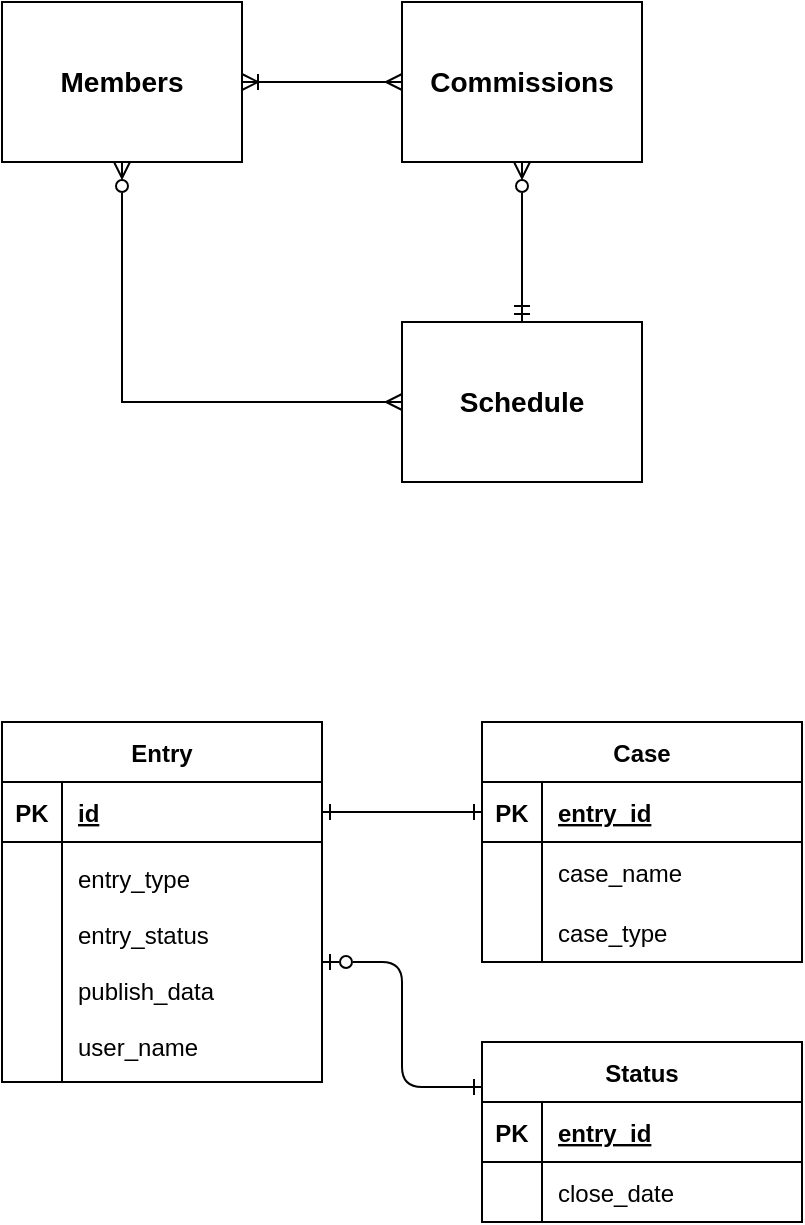 <mxfile version="21.6.8" type="github">
  <diagram id="R2lEEEUBdFMjLlhIrx00" name="Page-1">
    <mxGraphModel dx="1434" dy="701" grid="1" gridSize="10" guides="1" tooltips="1" connect="1" arrows="1" fold="1" page="1" pageScale="1" pageWidth="850" pageHeight="1100" math="0" shadow="0" extFonts="Permanent Marker^https://fonts.googleapis.com/css?family=Permanent+Marker">
      <root>
        <mxCell id="0" />
        <mxCell id="1" parent="0" />
        <mxCell id="VgA194DzSSAqWwqliwwQ-3" style="edgeStyle=orthogonalEdgeStyle;rounded=0;orthogonalLoop=1;jettySize=auto;html=1;entryX=0;entryY=0.5;entryDx=0;entryDy=0;startArrow=ERoneToMany;startFill=0;endArrow=ERmany;endFill=0;" edge="1" parent="1" source="iRE2MkJzw3hHKovkKY3E-27" target="VgA194DzSSAqWwqliwwQ-2">
          <mxGeometry relative="1" as="geometry" />
        </mxCell>
        <mxCell id="iRE2MkJzw3hHKovkKY3E-27" value="Members" style="rounded=0;whiteSpace=wrap;html=1;spacing=2;fontSize=14;fontStyle=1" parent="1" vertex="1">
          <mxGeometry x="200" y="80" width="120" height="80" as="geometry" />
        </mxCell>
        <mxCell id="7E9sQJQG1h89ynIiedTO-1" value="" style="edgeStyle=orthogonalEdgeStyle;endArrow=ERone;startArrow=ERzeroToOne;endFill=0;startFill=0;entryX=0;entryY=0.25;entryDx=0;entryDy=0;exitX=1;exitY=0.5;exitDx=0;exitDy=0;" parent="1" source="7E9sQJQG1h89ynIiedTO-23" target="7E9sQJQG1h89ynIiedTO-2" edge="1">
          <mxGeometry width="100" height="100" relative="1" as="geometry">
            <mxPoint x="360" y="540" as="sourcePoint" />
            <mxPoint x="440" y="940" as="targetPoint" />
          </mxGeometry>
        </mxCell>
        <mxCell id="7E9sQJQG1h89ynIiedTO-2" value="Status" style="shape=table;startSize=30;container=1;collapsible=1;childLayout=tableLayout;fixedRows=1;rowLines=0;fontStyle=1;align=center;resizeLast=1;" parent="1" vertex="1">
          <mxGeometry x="440" y="600" width="160" height="90" as="geometry" />
        </mxCell>
        <mxCell id="7E9sQJQG1h89ynIiedTO-3" value="" style="shape=partialRectangle;collapsible=0;dropTarget=0;pointerEvents=0;fillColor=none;points=[[0,0.5],[1,0.5]];portConstraint=eastwest;top=0;left=0;right=0;bottom=1;" parent="7E9sQJQG1h89ynIiedTO-2" vertex="1">
          <mxGeometry y="30" width="160" height="30" as="geometry" />
        </mxCell>
        <mxCell id="7E9sQJQG1h89ynIiedTO-4" value="PK" style="shape=partialRectangle;overflow=hidden;connectable=0;fillColor=none;top=0;left=0;bottom=0;right=0;fontStyle=1;" parent="7E9sQJQG1h89ynIiedTO-3" vertex="1">
          <mxGeometry width="30" height="30" as="geometry">
            <mxRectangle width="30" height="30" as="alternateBounds" />
          </mxGeometry>
        </mxCell>
        <mxCell id="7E9sQJQG1h89ynIiedTO-5" value="entry_id" style="shape=partialRectangle;overflow=hidden;connectable=0;fillColor=none;top=0;left=0;bottom=0;right=0;align=left;spacingLeft=6;fontStyle=5;" parent="7E9sQJQG1h89ynIiedTO-3" vertex="1">
          <mxGeometry x="30" width="130" height="30" as="geometry">
            <mxRectangle width="130" height="30" as="alternateBounds" />
          </mxGeometry>
        </mxCell>
        <mxCell id="7E9sQJQG1h89ynIiedTO-6" value="" style="shape=partialRectangle;collapsible=0;dropTarget=0;pointerEvents=0;fillColor=none;points=[[0,0.5],[1,0.5]];portConstraint=eastwest;top=0;left=0;right=0;bottom=0;" parent="7E9sQJQG1h89ynIiedTO-2" vertex="1">
          <mxGeometry y="60" width="160" height="30" as="geometry" />
        </mxCell>
        <mxCell id="7E9sQJQG1h89ynIiedTO-7" value="" style="shape=partialRectangle;overflow=hidden;connectable=0;fillColor=none;top=0;left=0;bottom=0;right=0;" parent="7E9sQJQG1h89ynIiedTO-6" vertex="1">
          <mxGeometry width="30" height="30" as="geometry">
            <mxRectangle width="30" height="30" as="alternateBounds" />
          </mxGeometry>
        </mxCell>
        <mxCell id="7E9sQJQG1h89ynIiedTO-8" value="close_date" style="shape=partialRectangle;overflow=hidden;connectable=0;fillColor=none;top=0;left=0;bottom=0;right=0;align=left;spacingLeft=6;" parent="7E9sQJQG1h89ynIiedTO-6" vertex="1">
          <mxGeometry x="30" width="130" height="30" as="geometry">
            <mxRectangle width="130" height="30" as="alternateBounds" />
          </mxGeometry>
        </mxCell>
        <mxCell id="7E9sQJQG1h89ynIiedTO-9" value="Case" style="shape=table;startSize=30;container=1;collapsible=1;childLayout=tableLayout;fixedRows=1;rowLines=0;fontStyle=1;align=center;resizeLast=1;" parent="1" vertex="1">
          <mxGeometry x="440" y="440" width="160" height="120" as="geometry" />
        </mxCell>
        <mxCell id="7E9sQJQG1h89ynIiedTO-10" value="" style="shape=partialRectangle;collapsible=0;dropTarget=0;pointerEvents=0;fillColor=none;points=[[0,0.5],[1,0.5]];portConstraint=eastwest;top=0;left=0;right=0;bottom=1;" parent="7E9sQJQG1h89ynIiedTO-9" vertex="1">
          <mxGeometry y="30" width="160" height="30" as="geometry" />
        </mxCell>
        <mxCell id="7E9sQJQG1h89ynIiedTO-11" value="PK" style="shape=partialRectangle;overflow=hidden;connectable=0;fillColor=none;top=0;left=0;bottom=0;right=0;fontStyle=1;" parent="7E9sQJQG1h89ynIiedTO-10" vertex="1">
          <mxGeometry width="30" height="30" as="geometry">
            <mxRectangle width="30" height="30" as="alternateBounds" />
          </mxGeometry>
        </mxCell>
        <mxCell id="7E9sQJQG1h89ynIiedTO-12" value="entry_id" style="shape=partialRectangle;overflow=hidden;connectable=0;fillColor=none;top=0;left=0;bottom=0;right=0;align=left;spacingLeft=6;fontStyle=5;" parent="7E9sQJQG1h89ynIiedTO-10" vertex="1">
          <mxGeometry x="30" width="130" height="30" as="geometry">
            <mxRectangle width="130" height="30" as="alternateBounds" />
          </mxGeometry>
        </mxCell>
        <mxCell id="7E9sQJQG1h89ynIiedTO-13" value="" style="shape=partialRectangle;collapsible=0;dropTarget=0;pointerEvents=0;fillColor=none;points=[[0,0.5],[1,0.5]];portConstraint=eastwest;top=0;left=0;right=0;bottom=0;" parent="7E9sQJQG1h89ynIiedTO-9" vertex="1">
          <mxGeometry y="60" width="160" height="30" as="geometry" />
        </mxCell>
        <mxCell id="7E9sQJQG1h89ynIiedTO-14" value="" style="shape=partialRectangle;overflow=hidden;connectable=0;fillColor=none;top=0;left=0;bottom=0;right=0;" parent="7E9sQJQG1h89ynIiedTO-13" vertex="1">
          <mxGeometry width="30" height="30" as="geometry">
            <mxRectangle width="30" height="30" as="alternateBounds" />
          </mxGeometry>
        </mxCell>
        <mxCell id="7E9sQJQG1h89ynIiedTO-15" value="case_name" style="shape=partialRectangle;overflow=hidden;connectable=0;fillColor=none;top=0;left=0;bottom=0;right=0;align=left;spacingLeft=6;" parent="7E9sQJQG1h89ynIiedTO-13" vertex="1">
          <mxGeometry x="30" width="130" height="30" as="geometry">
            <mxRectangle width="130" height="30" as="alternateBounds" />
          </mxGeometry>
        </mxCell>
        <mxCell id="7E9sQJQG1h89ynIiedTO-16" value="" style="shape=partialRectangle;collapsible=0;dropTarget=0;pointerEvents=0;fillColor=none;points=[[0,0.5],[1,0.5]];portConstraint=eastwest;top=0;left=0;right=0;bottom=0;" parent="7E9sQJQG1h89ynIiedTO-9" vertex="1">
          <mxGeometry y="90" width="160" height="30" as="geometry" />
        </mxCell>
        <mxCell id="7E9sQJQG1h89ynIiedTO-17" value="" style="shape=partialRectangle;overflow=hidden;connectable=0;fillColor=none;top=0;left=0;bottom=0;right=0;" parent="7E9sQJQG1h89ynIiedTO-16" vertex="1">
          <mxGeometry width="30" height="30" as="geometry">
            <mxRectangle width="30" height="30" as="alternateBounds" />
          </mxGeometry>
        </mxCell>
        <mxCell id="7E9sQJQG1h89ynIiedTO-18" value="case_type" style="shape=partialRectangle;overflow=hidden;connectable=0;fillColor=none;top=0;left=0;bottom=0;right=0;align=left;spacingLeft=6;" parent="7E9sQJQG1h89ynIiedTO-16" vertex="1">
          <mxGeometry x="30" width="130" height="30" as="geometry">
            <mxRectangle width="130" height="30" as="alternateBounds" />
          </mxGeometry>
        </mxCell>
        <mxCell id="7E9sQJQG1h89ynIiedTO-19" value="Entry" style="shape=table;startSize=30;container=1;collapsible=1;childLayout=tableLayout;fixedRows=1;rowLines=0;fontStyle=1;align=center;resizeLast=1;" parent="1" vertex="1">
          <mxGeometry x="200" y="440" width="160" height="180" as="geometry" />
        </mxCell>
        <mxCell id="7E9sQJQG1h89ynIiedTO-20" value="" style="shape=partialRectangle;collapsible=0;dropTarget=0;pointerEvents=0;fillColor=none;points=[[0,0.5],[1,0.5]];portConstraint=eastwest;top=0;left=0;right=0;bottom=1;" parent="7E9sQJQG1h89ynIiedTO-19" vertex="1">
          <mxGeometry y="30" width="160" height="30" as="geometry" />
        </mxCell>
        <mxCell id="7E9sQJQG1h89ynIiedTO-21" value="PK" style="shape=partialRectangle;overflow=hidden;connectable=0;fillColor=none;top=0;left=0;bottom=0;right=0;fontStyle=1;" parent="7E9sQJQG1h89ynIiedTO-20" vertex="1">
          <mxGeometry width="30" height="30" as="geometry">
            <mxRectangle width="30" height="30" as="alternateBounds" />
          </mxGeometry>
        </mxCell>
        <mxCell id="7E9sQJQG1h89ynIiedTO-22" value="id" style="shape=partialRectangle;overflow=hidden;connectable=0;fillColor=none;top=0;left=0;bottom=0;right=0;align=left;spacingLeft=6;fontStyle=5;" parent="7E9sQJQG1h89ynIiedTO-20" vertex="1">
          <mxGeometry x="30" width="130" height="30" as="geometry">
            <mxRectangle width="130" height="30" as="alternateBounds" />
          </mxGeometry>
        </mxCell>
        <mxCell id="7E9sQJQG1h89ynIiedTO-23" value="" style="shape=partialRectangle;collapsible=0;dropTarget=0;pointerEvents=0;fillColor=none;points=[[0,0.5],[1,0.5]];portConstraint=eastwest;top=0;left=0;right=0;bottom=0;" parent="7E9sQJQG1h89ynIiedTO-19" vertex="1">
          <mxGeometry y="60" width="160" height="120" as="geometry" />
        </mxCell>
        <mxCell id="7E9sQJQG1h89ynIiedTO-24" value="" style="shape=partialRectangle;overflow=hidden;connectable=0;fillColor=none;top=0;left=0;bottom=0;right=0;" parent="7E9sQJQG1h89ynIiedTO-23" vertex="1">
          <mxGeometry width="30" height="120" as="geometry">
            <mxRectangle width="30" height="120" as="alternateBounds" />
          </mxGeometry>
        </mxCell>
        <mxCell id="7E9sQJQG1h89ynIiedTO-25" value="entry_type&#xa;&#xa;entry_status&#xa;&#xa;publish_data&#xa;&#xa;user_name" style="shape=partialRectangle;overflow=hidden;connectable=0;fillColor=none;top=0;left=0;bottom=0;right=0;align=left;spacingLeft=6;" parent="7E9sQJQG1h89ynIiedTO-23" vertex="1">
          <mxGeometry x="30" width="130" height="120" as="geometry">
            <mxRectangle width="130" height="120" as="alternateBounds" />
          </mxGeometry>
        </mxCell>
        <mxCell id="7E9sQJQG1h89ynIiedTO-26" style="edgeStyle=orthogonalEdgeStyle;rounded=0;orthogonalLoop=1;jettySize=auto;html=1;entryX=0;entryY=0.5;entryDx=0;entryDy=0;startArrow=ERone;startFill=0;endArrow=ERone;endFill=0;" parent="1" source="7E9sQJQG1h89ynIiedTO-20" target="7E9sQJQG1h89ynIiedTO-10" edge="1">
          <mxGeometry relative="1" as="geometry" />
        </mxCell>
        <mxCell id="VgA194DzSSAqWwqliwwQ-5" style="edgeStyle=orthogonalEdgeStyle;rounded=0;orthogonalLoop=1;jettySize=auto;html=1;entryX=0.5;entryY=0;entryDx=0;entryDy=0;endArrow=ERmandOne;endFill=0;startArrow=ERzeroToMany;startFill=0;" edge="1" parent="1" source="VgA194DzSSAqWwqliwwQ-2" target="VgA194DzSSAqWwqliwwQ-4">
          <mxGeometry relative="1" as="geometry" />
        </mxCell>
        <mxCell id="VgA194DzSSAqWwqliwwQ-2" value="Commissions" style="rounded=0;whiteSpace=wrap;html=1;spacing=2;fontSize=14;fontStyle=1" vertex="1" parent="1">
          <mxGeometry x="400" y="80" width="120" height="80" as="geometry" />
        </mxCell>
        <mxCell id="VgA194DzSSAqWwqliwwQ-6" style="edgeStyle=orthogonalEdgeStyle;rounded=0;orthogonalLoop=1;jettySize=auto;html=1;entryX=0.5;entryY=1;entryDx=0;entryDy=0;endArrow=ERzeroToMany;endFill=0;startArrow=ERmany;startFill=0;" edge="1" parent="1" source="VgA194DzSSAqWwqliwwQ-4" target="iRE2MkJzw3hHKovkKY3E-27">
          <mxGeometry relative="1" as="geometry" />
        </mxCell>
        <mxCell id="VgA194DzSSAqWwqliwwQ-4" value="Schedule" style="rounded=0;whiteSpace=wrap;html=1;spacing=2;fontSize=14;fontStyle=1" vertex="1" parent="1">
          <mxGeometry x="400" y="240" width="120" height="80" as="geometry" />
        </mxCell>
      </root>
    </mxGraphModel>
  </diagram>
</mxfile>
